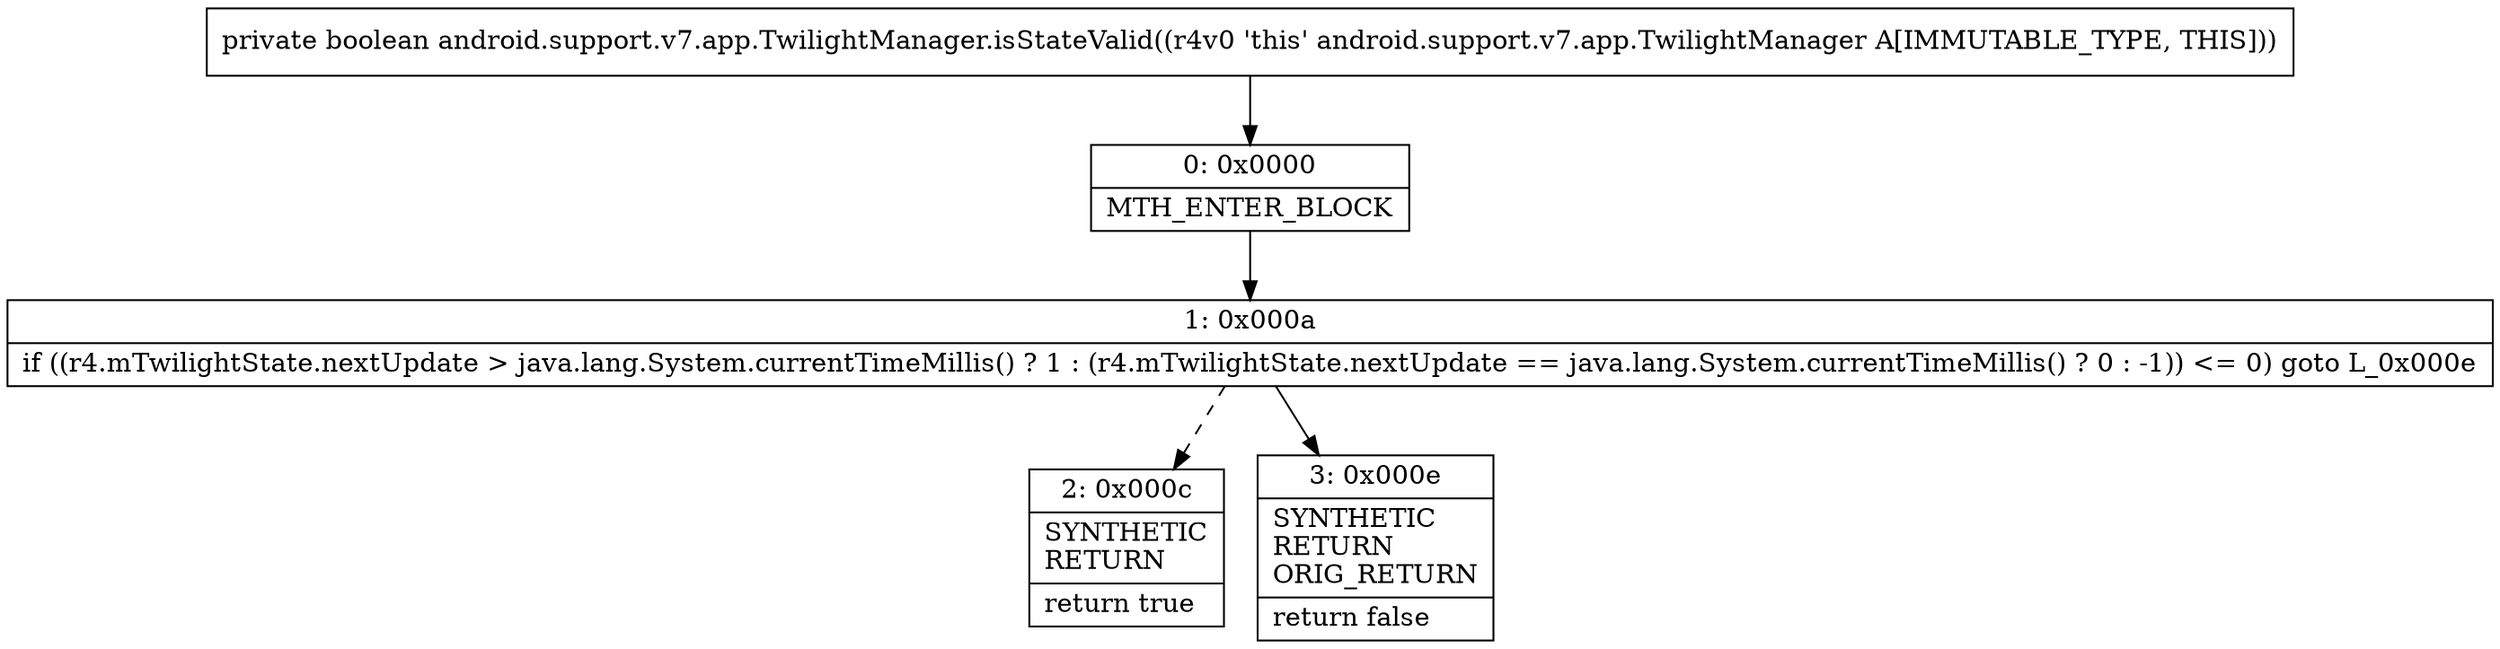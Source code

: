digraph "CFG forandroid.support.v7.app.TwilightManager.isStateValid()Z" {
Node_0 [shape=record,label="{0\:\ 0x0000|MTH_ENTER_BLOCK\l}"];
Node_1 [shape=record,label="{1\:\ 0x000a|if ((r4.mTwilightState.nextUpdate \> java.lang.System.currentTimeMillis() ? 1 : (r4.mTwilightState.nextUpdate == java.lang.System.currentTimeMillis() ? 0 : \-1)) \<= 0) goto L_0x000e\l}"];
Node_2 [shape=record,label="{2\:\ 0x000c|SYNTHETIC\lRETURN\l|return true\l}"];
Node_3 [shape=record,label="{3\:\ 0x000e|SYNTHETIC\lRETURN\lORIG_RETURN\l|return false\l}"];
MethodNode[shape=record,label="{private boolean android.support.v7.app.TwilightManager.isStateValid((r4v0 'this' android.support.v7.app.TwilightManager A[IMMUTABLE_TYPE, THIS])) }"];
MethodNode -> Node_0;
Node_0 -> Node_1;
Node_1 -> Node_2[style=dashed];
Node_1 -> Node_3;
}

